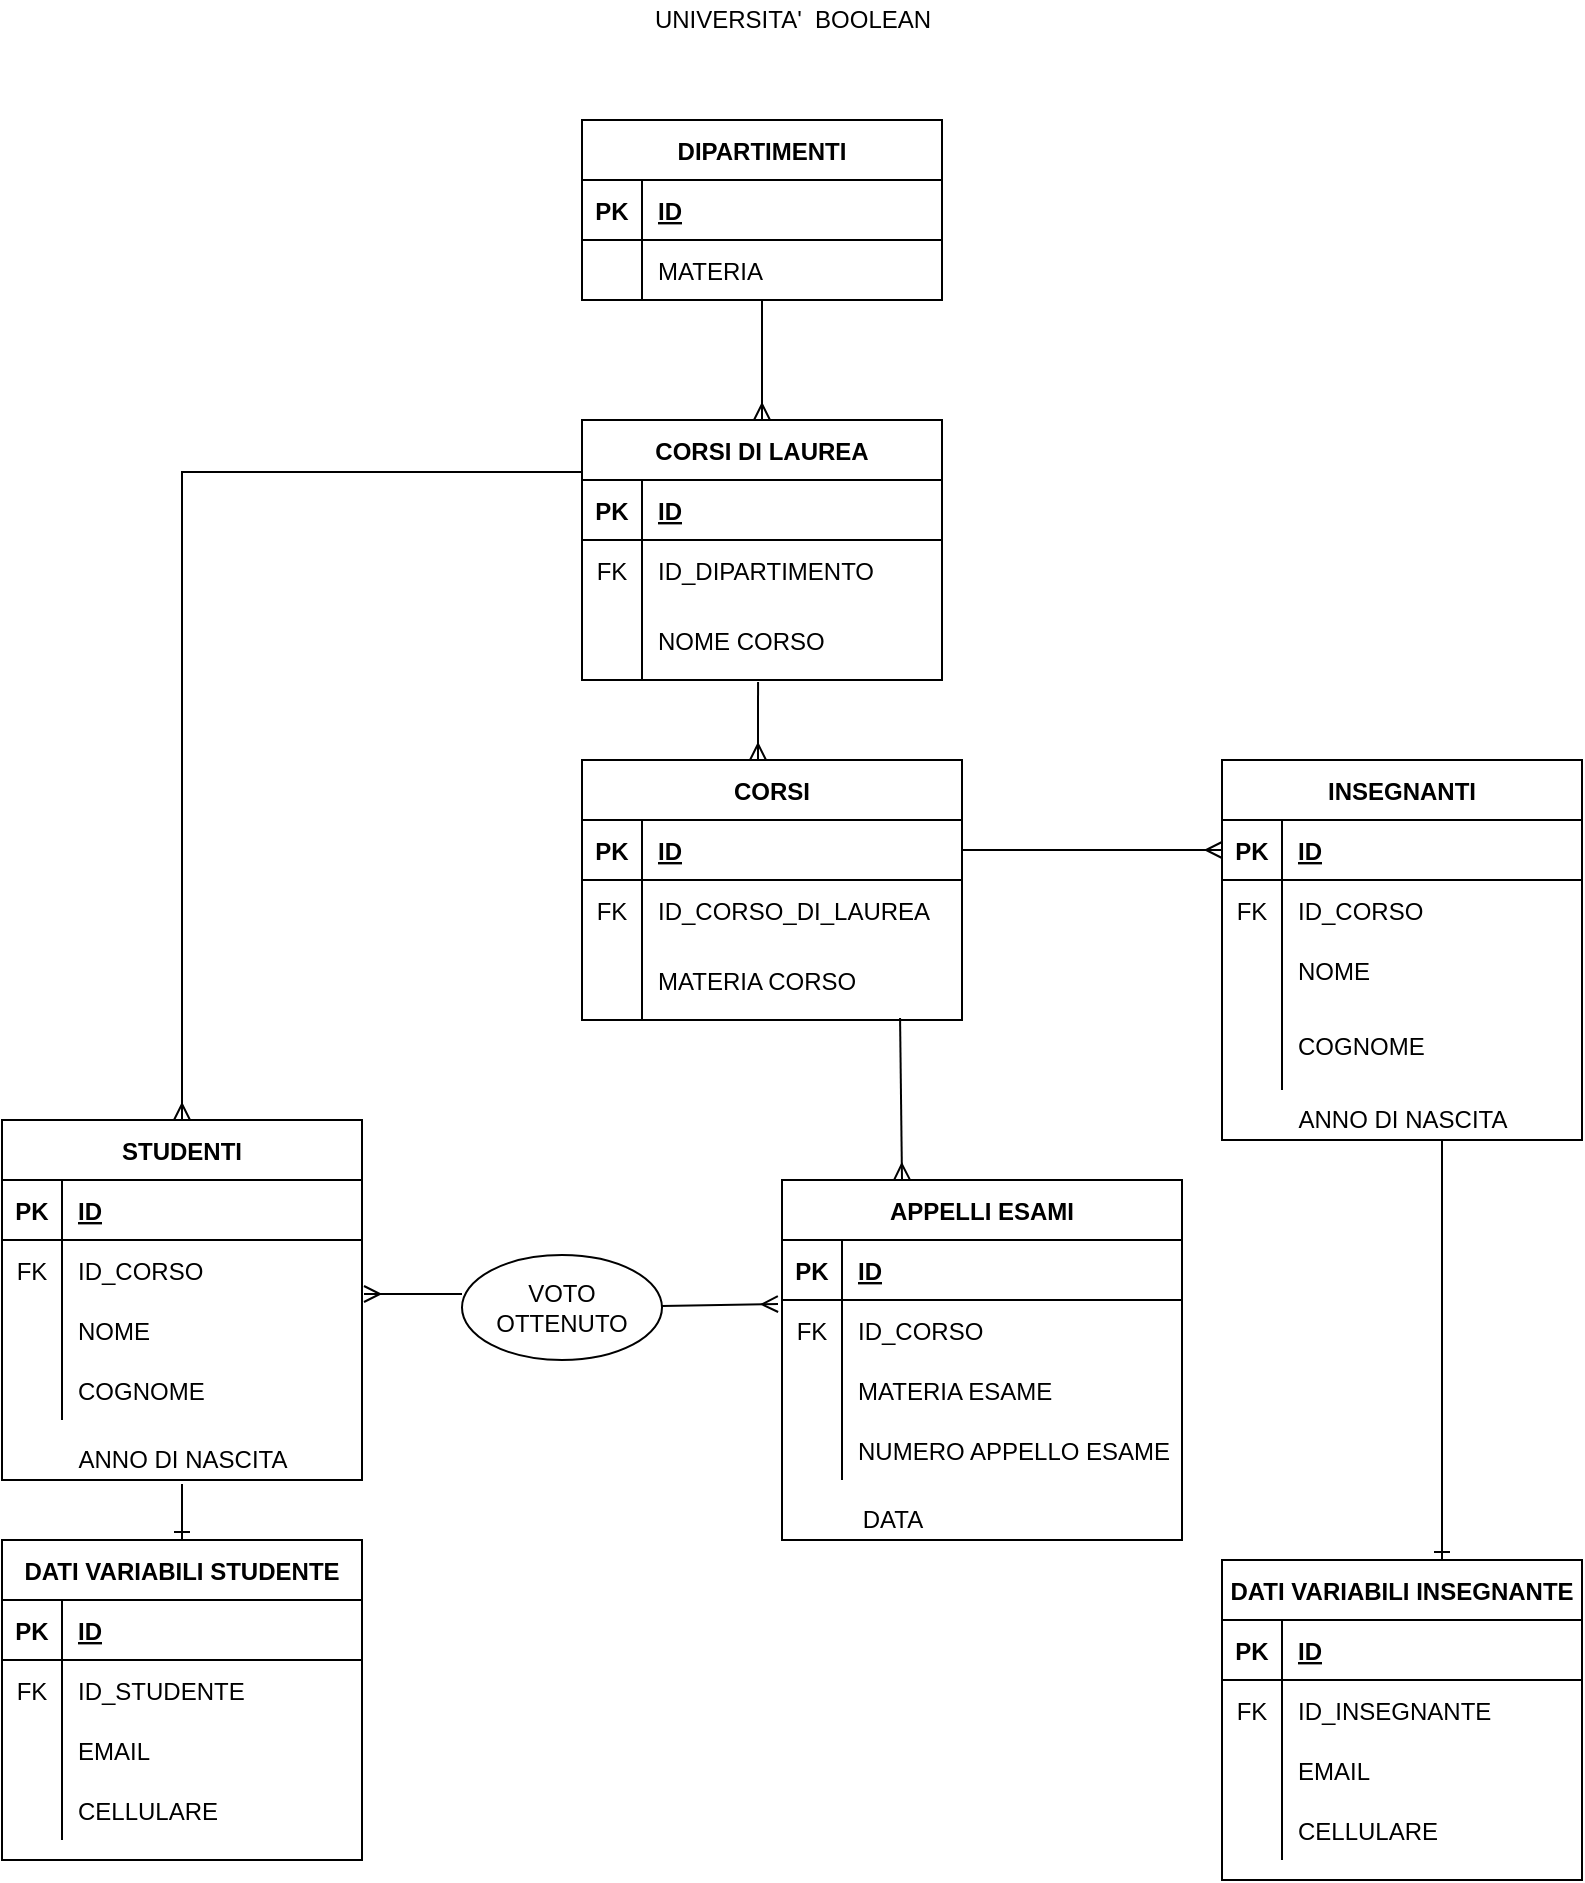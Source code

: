 <mxfile version="16.6.1" type="device"><diagram id="neH4ErS3gvCMww49oBWA" name="Page-1"><mxGraphModel dx="1422" dy="754" grid="1" gridSize="10" guides="1" tooltips="1" connect="1" arrows="1" fold="1" page="1" pageScale="1" pageWidth="827" pageHeight="1169" math="0" shadow="0"><root><mxCell id="0"/><mxCell id="1" parent="0"/><mxCell id="gJ_4iPfJKHq0iLWl2Ugp-1" style="edgeStyle=orthogonalEdgeStyle;rounded=0;orthogonalLoop=1;jettySize=auto;html=1;exitX=1;exitY=0;exitDx=0;exitDy=0;entryX=1;entryY=0;entryDx=0;entryDy=0;" edge="1" parent="1"><mxGeometry relative="1" as="geometry"><mxPoint x="480" y="80" as="targetPoint"/><mxPoint x="480" y="80" as="sourcePoint"/></mxGeometry></mxCell><mxCell id="gJ_4iPfJKHq0iLWl2Ugp-5" value="DIPARTIMENTI" style="shape=table;startSize=30;container=1;collapsible=1;childLayout=tableLayout;fixedRows=1;rowLines=0;fontStyle=1;align=center;resizeLast=1;" vertex="1" parent="1"><mxGeometry x="300" y="80" width="180" height="90" as="geometry"/></mxCell><mxCell id="gJ_4iPfJKHq0iLWl2Ugp-6" value="" style="shape=tableRow;horizontal=0;startSize=0;swimlaneHead=0;swimlaneBody=0;fillColor=none;collapsible=0;dropTarget=0;points=[[0,0.5],[1,0.5]];portConstraint=eastwest;top=0;left=0;right=0;bottom=1;" vertex="1" parent="gJ_4iPfJKHq0iLWl2Ugp-5"><mxGeometry y="30" width="180" height="30" as="geometry"/></mxCell><mxCell id="gJ_4iPfJKHq0iLWl2Ugp-7" value="PK" style="shape=partialRectangle;connectable=0;fillColor=none;top=0;left=0;bottom=0;right=0;fontStyle=1;overflow=hidden;" vertex="1" parent="gJ_4iPfJKHq0iLWl2Ugp-6"><mxGeometry width="30" height="30" as="geometry"><mxRectangle width="30" height="30" as="alternateBounds"/></mxGeometry></mxCell><mxCell id="gJ_4iPfJKHq0iLWl2Ugp-8" value="ID" style="shape=partialRectangle;connectable=0;fillColor=none;top=0;left=0;bottom=0;right=0;align=left;spacingLeft=6;fontStyle=5;overflow=hidden;" vertex="1" parent="gJ_4iPfJKHq0iLWl2Ugp-6"><mxGeometry x="30" width="150" height="30" as="geometry"><mxRectangle width="150" height="30" as="alternateBounds"/></mxGeometry></mxCell><mxCell id="gJ_4iPfJKHq0iLWl2Ugp-9" value="" style="shape=tableRow;horizontal=0;startSize=0;swimlaneHead=0;swimlaneBody=0;fillColor=none;collapsible=0;dropTarget=0;points=[[0,0.5],[1,0.5]];portConstraint=eastwest;top=0;left=0;right=0;bottom=0;" vertex="1" parent="gJ_4iPfJKHq0iLWl2Ugp-5"><mxGeometry y="60" width="180" height="30" as="geometry"/></mxCell><mxCell id="gJ_4iPfJKHq0iLWl2Ugp-10" value="" style="shape=partialRectangle;connectable=0;fillColor=none;top=0;left=0;bottom=0;right=0;editable=1;overflow=hidden;" vertex="1" parent="gJ_4iPfJKHq0iLWl2Ugp-9"><mxGeometry width="30" height="30" as="geometry"><mxRectangle width="30" height="30" as="alternateBounds"/></mxGeometry></mxCell><mxCell id="gJ_4iPfJKHq0iLWl2Ugp-11" value="MATERIA" style="shape=partialRectangle;connectable=0;fillColor=none;top=0;left=0;bottom=0;right=0;align=left;spacingLeft=6;overflow=hidden;" vertex="1" parent="gJ_4iPfJKHq0iLWl2Ugp-9"><mxGeometry x="30" width="150" height="30" as="geometry"><mxRectangle width="150" height="30" as="alternateBounds"/></mxGeometry></mxCell><mxCell id="gJ_4iPfJKHq0iLWl2Ugp-20" value="" style="fontSize=12;html=1;endArrow=ERmany;rounded=0;entryX=0.5;entryY=0;entryDx=0;entryDy=0;" edge="1" parent="1" target="gJ_4iPfJKHq0iLWl2Ugp-21"><mxGeometry width="100" height="100" relative="1" as="geometry"><mxPoint x="390" y="170" as="sourcePoint"/><mxPoint x="386" y="240" as="targetPoint"/><Array as="points"/></mxGeometry></mxCell><mxCell id="gJ_4iPfJKHq0iLWl2Ugp-21" value="CORSI DI LAUREA" style="shape=table;startSize=30;container=1;collapsible=1;childLayout=tableLayout;fixedRows=1;rowLines=0;fontStyle=1;align=center;resizeLast=1;" vertex="1" parent="1"><mxGeometry x="300" y="230" width="180" height="130" as="geometry"/></mxCell><mxCell id="gJ_4iPfJKHq0iLWl2Ugp-22" value="" style="shape=tableRow;horizontal=0;startSize=0;swimlaneHead=0;swimlaneBody=0;fillColor=none;collapsible=0;dropTarget=0;points=[[0,0.5],[1,0.5]];portConstraint=eastwest;top=0;left=0;right=0;bottom=1;" vertex="1" parent="gJ_4iPfJKHq0iLWl2Ugp-21"><mxGeometry y="30" width="180" height="30" as="geometry"/></mxCell><mxCell id="gJ_4iPfJKHq0iLWl2Ugp-23" value="PK" style="shape=partialRectangle;connectable=0;fillColor=none;top=0;left=0;bottom=0;right=0;fontStyle=1;overflow=hidden;" vertex="1" parent="gJ_4iPfJKHq0iLWl2Ugp-22"><mxGeometry width="30" height="30" as="geometry"><mxRectangle width="30" height="30" as="alternateBounds"/></mxGeometry></mxCell><mxCell id="gJ_4iPfJKHq0iLWl2Ugp-24" value="ID" style="shape=partialRectangle;connectable=0;fillColor=none;top=0;left=0;bottom=0;right=0;align=left;spacingLeft=6;fontStyle=5;overflow=hidden;" vertex="1" parent="gJ_4iPfJKHq0iLWl2Ugp-22"><mxGeometry x="30" width="150" height="30" as="geometry"><mxRectangle width="150" height="30" as="alternateBounds"/></mxGeometry></mxCell><mxCell id="gJ_4iPfJKHq0iLWl2Ugp-25" value="" style="shape=tableRow;horizontal=0;startSize=0;swimlaneHead=0;swimlaneBody=0;fillColor=none;collapsible=0;dropTarget=0;points=[[0,0.5],[1,0.5]];portConstraint=eastwest;top=0;left=0;right=0;bottom=0;" vertex="1" parent="gJ_4iPfJKHq0iLWl2Ugp-21"><mxGeometry y="60" width="180" height="30" as="geometry"/></mxCell><mxCell id="gJ_4iPfJKHq0iLWl2Ugp-26" value="FK" style="shape=partialRectangle;connectable=0;fillColor=none;top=0;left=0;bottom=0;right=0;editable=1;overflow=hidden;" vertex="1" parent="gJ_4iPfJKHq0iLWl2Ugp-25"><mxGeometry width="30" height="30" as="geometry"><mxRectangle width="30" height="30" as="alternateBounds"/></mxGeometry></mxCell><mxCell id="gJ_4iPfJKHq0iLWl2Ugp-27" value="ID_DIPARTIMENTO" style="shape=partialRectangle;connectable=0;fillColor=none;top=0;left=0;bottom=0;right=0;align=left;spacingLeft=6;overflow=hidden;" vertex="1" parent="gJ_4iPfJKHq0iLWl2Ugp-25"><mxGeometry x="30" width="150" height="30" as="geometry"><mxRectangle width="150" height="30" as="alternateBounds"/></mxGeometry></mxCell><mxCell id="gJ_4iPfJKHq0iLWl2Ugp-28" value="" style="shape=tableRow;horizontal=0;startSize=0;swimlaneHead=0;swimlaneBody=0;fillColor=none;collapsible=0;dropTarget=0;points=[[0,0.5],[1,0.5]];portConstraint=eastwest;top=0;left=0;right=0;bottom=0;" vertex="1" parent="gJ_4iPfJKHq0iLWl2Ugp-21"><mxGeometry y="90" width="180" height="40" as="geometry"/></mxCell><mxCell id="gJ_4iPfJKHq0iLWl2Ugp-29" value="" style="shape=partialRectangle;connectable=0;fillColor=none;top=0;left=0;bottom=0;right=0;editable=1;overflow=hidden;" vertex="1" parent="gJ_4iPfJKHq0iLWl2Ugp-28"><mxGeometry width="30" height="40" as="geometry"><mxRectangle width="30" height="40" as="alternateBounds"/></mxGeometry></mxCell><mxCell id="gJ_4iPfJKHq0iLWl2Ugp-30" value="NOME CORSO" style="shape=partialRectangle;connectable=0;fillColor=none;top=0;left=0;bottom=0;right=0;align=left;spacingLeft=6;overflow=hidden;" vertex="1" parent="gJ_4iPfJKHq0iLWl2Ugp-28"><mxGeometry x="30" width="150" height="40" as="geometry"><mxRectangle width="150" height="40" as="alternateBounds"/></mxGeometry></mxCell><mxCell id="gJ_4iPfJKHq0iLWl2Ugp-35" value="" style="fontSize=12;html=1;endArrow=ERmany;rounded=0;exitX=0.489;exitY=1.025;exitDx=0;exitDy=0;exitPerimeter=0;" edge="1" parent="1" source="gJ_4iPfJKHq0iLWl2Ugp-28"><mxGeometry width="100" height="100" relative="1" as="geometry"><mxPoint x="360" y="430" as="sourcePoint"/><mxPoint x="388" y="400" as="targetPoint"/></mxGeometry></mxCell><mxCell id="gJ_4iPfJKHq0iLWl2Ugp-36" value="CORSI" style="shape=table;startSize=30;container=1;collapsible=1;childLayout=tableLayout;fixedRows=1;rowLines=0;fontStyle=1;align=center;resizeLast=1;" vertex="1" parent="1"><mxGeometry x="300" y="400" width="190" height="130" as="geometry"/></mxCell><mxCell id="gJ_4iPfJKHq0iLWl2Ugp-37" value="" style="shape=tableRow;horizontal=0;startSize=0;swimlaneHead=0;swimlaneBody=0;fillColor=none;collapsible=0;dropTarget=0;points=[[0,0.5],[1,0.5]];portConstraint=eastwest;top=0;left=0;right=0;bottom=1;" vertex="1" parent="gJ_4iPfJKHq0iLWl2Ugp-36"><mxGeometry y="30" width="190" height="30" as="geometry"/></mxCell><mxCell id="gJ_4iPfJKHq0iLWl2Ugp-38" value="PK" style="shape=partialRectangle;connectable=0;fillColor=none;top=0;left=0;bottom=0;right=0;fontStyle=1;overflow=hidden;" vertex="1" parent="gJ_4iPfJKHq0iLWl2Ugp-37"><mxGeometry width="30" height="30" as="geometry"><mxRectangle width="30" height="30" as="alternateBounds"/></mxGeometry></mxCell><mxCell id="gJ_4iPfJKHq0iLWl2Ugp-39" value="ID" style="shape=partialRectangle;connectable=0;fillColor=none;top=0;left=0;bottom=0;right=0;align=left;spacingLeft=6;fontStyle=5;overflow=hidden;" vertex="1" parent="gJ_4iPfJKHq0iLWl2Ugp-37"><mxGeometry x="30" width="160" height="30" as="geometry"><mxRectangle width="160" height="30" as="alternateBounds"/></mxGeometry></mxCell><mxCell id="gJ_4iPfJKHq0iLWl2Ugp-40" value="" style="shape=tableRow;horizontal=0;startSize=0;swimlaneHead=0;swimlaneBody=0;fillColor=none;collapsible=0;dropTarget=0;points=[[0,0.5],[1,0.5]];portConstraint=eastwest;top=0;left=0;right=0;bottom=0;" vertex="1" parent="gJ_4iPfJKHq0iLWl2Ugp-36"><mxGeometry y="60" width="190" height="30" as="geometry"/></mxCell><mxCell id="gJ_4iPfJKHq0iLWl2Ugp-41" value="FK" style="shape=partialRectangle;connectable=0;fillColor=none;top=0;left=0;bottom=0;right=0;editable=1;overflow=hidden;" vertex="1" parent="gJ_4iPfJKHq0iLWl2Ugp-40"><mxGeometry width="30" height="30" as="geometry"><mxRectangle width="30" height="30" as="alternateBounds"/></mxGeometry></mxCell><mxCell id="gJ_4iPfJKHq0iLWl2Ugp-42" value="ID_CORSO_DI_LAUREA" style="shape=partialRectangle;connectable=0;fillColor=none;top=0;left=0;bottom=0;right=0;align=left;spacingLeft=6;overflow=hidden;" vertex="1" parent="gJ_4iPfJKHq0iLWl2Ugp-40"><mxGeometry x="30" width="160" height="30" as="geometry"><mxRectangle width="160" height="30" as="alternateBounds"/></mxGeometry></mxCell><mxCell id="gJ_4iPfJKHq0iLWl2Ugp-43" value="" style="shape=tableRow;horizontal=0;startSize=0;swimlaneHead=0;swimlaneBody=0;fillColor=none;collapsible=0;dropTarget=0;points=[[0,0.5],[1,0.5]];portConstraint=eastwest;top=0;left=0;right=0;bottom=0;" vertex="1" parent="gJ_4iPfJKHq0iLWl2Ugp-36"><mxGeometry y="90" width="190" height="40" as="geometry"/></mxCell><mxCell id="gJ_4iPfJKHq0iLWl2Ugp-44" value="" style="shape=partialRectangle;connectable=0;fillColor=none;top=0;left=0;bottom=0;right=0;editable=1;overflow=hidden;" vertex="1" parent="gJ_4iPfJKHq0iLWl2Ugp-43"><mxGeometry width="30" height="40" as="geometry"><mxRectangle width="30" height="40" as="alternateBounds"/></mxGeometry></mxCell><mxCell id="gJ_4iPfJKHq0iLWl2Ugp-45" value="MATERIA CORSO" style="shape=partialRectangle;connectable=0;fillColor=none;top=0;left=0;bottom=0;right=0;align=left;spacingLeft=6;overflow=hidden;" vertex="1" parent="gJ_4iPfJKHq0iLWl2Ugp-43"><mxGeometry x="30" width="160" height="40" as="geometry"><mxRectangle width="160" height="40" as="alternateBounds"/></mxGeometry></mxCell><mxCell id="gJ_4iPfJKHq0iLWl2Ugp-50" value="" style="shape=table;startSize=0;container=1;collapsible=1;childLayout=tableLayout;fixedRows=1;rowLines=0;fontStyle=0;align=center;resizeLast=1;strokeColor=none;fillColor=none;collapsible=0;" vertex="1" parent="1"><mxGeometry x="320" y="360" width="180" height="30" as="geometry"/></mxCell><mxCell id="gJ_4iPfJKHq0iLWl2Ugp-51" value="" style="shape=tableRow;horizontal=0;startSize=0;swimlaneHead=0;swimlaneBody=0;fillColor=none;collapsible=0;dropTarget=0;points=[[0,0.5],[1,0.5]];portConstraint=eastwest;top=0;left=0;right=0;bottom=0;" vertex="1" parent="gJ_4iPfJKHq0iLWl2Ugp-50"><mxGeometry width="180" height="30" as="geometry"/></mxCell><mxCell id="gJ_4iPfJKHq0iLWl2Ugp-52" value="" style="shape=partialRectangle;connectable=0;fillColor=none;top=0;left=0;bottom=0;right=0;editable=1;overflow=hidden;" vertex="1" parent="gJ_4iPfJKHq0iLWl2Ugp-51"><mxGeometry width="30" height="30" as="geometry"><mxRectangle width="30" height="30" as="alternateBounds"/></mxGeometry></mxCell><mxCell id="gJ_4iPfJKHq0iLWl2Ugp-53" value="" style="shape=partialRectangle;connectable=0;fillColor=none;top=0;left=0;bottom=0;right=0;align=left;spacingLeft=6;overflow=hidden;" vertex="1" parent="gJ_4iPfJKHq0iLWl2Ugp-51"><mxGeometry x="30" width="150" height="30" as="geometry"><mxRectangle width="150" height="30" as="alternateBounds"/></mxGeometry></mxCell><mxCell id="gJ_4iPfJKHq0iLWl2Ugp-69" value="INSEGNANTI" style="shape=table;startSize=30;container=1;collapsible=1;childLayout=tableLayout;fixedRows=1;rowLines=0;fontStyle=1;align=center;resizeLast=1;" vertex="1" parent="1"><mxGeometry x="620" y="400" width="180" height="190" as="geometry"/></mxCell><mxCell id="gJ_4iPfJKHq0iLWl2Ugp-70" value="" style="shape=tableRow;horizontal=0;startSize=0;swimlaneHead=0;swimlaneBody=0;fillColor=none;collapsible=0;dropTarget=0;points=[[0,0.5],[1,0.5]];portConstraint=eastwest;top=0;left=0;right=0;bottom=1;" vertex="1" parent="gJ_4iPfJKHq0iLWl2Ugp-69"><mxGeometry y="30" width="180" height="30" as="geometry"/></mxCell><mxCell id="gJ_4iPfJKHq0iLWl2Ugp-71" value="PK" style="shape=partialRectangle;connectable=0;fillColor=none;top=0;left=0;bottom=0;right=0;fontStyle=1;overflow=hidden;" vertex="1" parent="gJ_4iPfJKHq0iLWl2Ugp-70"><mxGeometry width="30" height="30" as="geometry"><mxRectangle width="30" height="30" as="alternateBounds"/></mxGeometry></mxCell><mxCell id="gJ_4iPfJKHq0iLWl2Ugp-72" value="ID" style="shape=partialRectangle;connectable=0;fillColor=none;top=0;left=0;bottom=0;right=0;align=left;spacingLeft=6;fontStyle=5;overflow=hidden;" vertex="1" parent="gJ_4iPfJKHq0iLWl2Ugp-70"><mxGeometry x="30" width="150" height="30" as="geometry"><mxRectangle width="150" height="30" as="alternateBounds"/></mxGeometry></mxCell><mxCell id="gJ_4iPfJKHq0iLWl2Ugp-73" value="" style="shape=tableRow;horizontal=0;startSize=0;swimlaneHead=0;swimlaneBody=0;fillColor=none;collapsible=0;dropTarget=0;points=[[0,0.5],[1,0.5]];portConstraint=eastwest;top=0;left=0;right=0;bottom=0;" vertex="1" parent="gJ_4iPfJKHq0iLWl2Ugp-69"><mxGeometry y="60" width="180" height="30" as="geometry"/></mxCell><mxCell id="gJ_4iPfJKHq0iLWl2Ugp-74" value="FK" style="shape=partialRectangle;connectable=0;fillColor=none;top=0;left=0;bottom=0;right=0;editable=1;overflow=hidden;" vertex="1" parent="gJ_4iPfJKHq0iLWl2Ugp-73"><mxGeometry width="30" height="30" as="geometry"><mxRectangle width="30" height="30" as="alternateBounds"/></mxGeometry></mxCell><mxCell id="gJ_4iPfJKHq0iLWl2Ugp-75" value="ID_CORSO" style="shape=partialRectangle;connectable=0;fillColor=none;top=0;left=0;bottom=0;right=0;align=left;spacingLeft=6;overflow=hidden;" vertex="1" parent="gJ_4iPfJKHq0iLWl2Ugp-73"><mxGeometry x="30" width="150" height="30" as="geometry"><mxRectangle width="150" height="30" as="alternateBounds"/></mxGeometry></mxCell><mxCell id="gJ_4iPfJKHq0iLWl2Ugp-76" value="" style="shape=tableRow;horizontal=0;startSize=0;swimlaneHead=0;swimlaneBody=0;fillColor=none;collapsible=0;dropTarget=0;points=[[0,0.5],[1,0.5]];portConstraint=eastwest;top=0;left=0;right=0;bottom=0;" vertex="1" parent="gJ_4iPfJKHq0iLWl2Ugp-69"><mxGeometry y="90" width="180" height="30" as="geometry"/></mxCell><mxCell id="gJ_4iPfJKHq0iLWl2Ugp-77" value="" style="shape=partialRectangle;connectable=0;fillColor=none;top=0;left=0;bottom=0;right=0;editable=1;overflow=hidden;" vertex="1" parent="gJ_4iPfJKHq0iLWl2Ugp-76"><mxGeometry width="30" height="30" as="geometry"><mxRectangle width="30" height="30" as="alternateBounds"/></mxGeometry></mxCell><mxCell id="gJ_4iPfJKHq0iLWl2Ugp-78" value="NOME" style="shape=partialRectangle;connectable=0;fillColor=none;top=0;left=0;bottom=0;right=0;align=left;spacingLeft=6;overflow=hidden;" vertex="1" parent="gJ_4iPfJKHq0iLWl2Ugp-76"><mxGeometry x="30" width="150" height="30" as="geometry"><mxRectangle width="150" height="30" as="alternateBounds"/></mxGeometry></mxCell><mxCell id="gJ_4iPfJKHq0iLWl2Ugp-79" value="" style="shape=tableRow;horizontal=0;startSize=0;swimlaneHead=0;swimlaneBody=0;fillColor=none;collapsible=0;dropTarget=0;points=[[0,0.5],[1,0.5]];portConstraint=eastwest;top=0;left=0;right=0;bottom=0;" vertex="1" parent="gJ_4iPfJKHq0iLWl2Ugp-69"><mxGeometry y="120" width="180" height="45" as="geometry"/></mxCell><mxCell id="gJ_4iPfJKHq0iLWl2Ugp-80" value="" style="shape=partialRectangle;connectable=0;fillColor=none;top=0;left=0;bottom=0;right=0;editable=1;overflow=hidden;" vertex="1" parent="gJ_4iPfJKHq0iLWl2Ugp-79"><mxGeometry width="30" height="45" as="geometry"><mxRectangle width="30" height="45" as="alternateBounds"/></mxGeometry></mxCell><mxCell id="gJ_4iPfJKHq0iLWl2Ugp-81" value="COGNOME" style="shape=partialRectangle;connectable=0;fillColor=none;top=0;left=0;bottom=0;right=0;align=left;spacingLeft=6;overflow=hidden;" vertex="1" parent="gJ_4iPfJKHq0iLWl2Ugp-79"><mxGeometry x="30" width="150" height="45" as="geometry"><mxRectangle width="150" height="45" as="alternateBounds"/></mxGeometry></mxCell><mxCell id="gJ_4iPfJKHq0iLWl2Ugp-95" value="STUDENTI" style="shape=table;startSize=30;container=1;collapsible=1;childLayout=tableLayout;fixedRows=1;rowLines=0;fontStyle=1;align=center;resizeLast=1;" vertex="1" parent="1"><mxGeometry x="10" y="580" width="180" height="180" as="geometry"/></mxCell><mxCell id="gJ_4iPfJKHq0iLWl2Ugp-96" value="" style="shape=tableRow;horizontal=0;startSize=0;swimlaneHead=0;swimlaneBody=0;fillColor=none;collapsible=0;dropTarget=0;points=[[0,0.5],[1,0.5]];portConstraint=eastwest;top=0;left=0;right=0;bottom=1;" vertex="1" parent="gJ_4iPfJKHq0iLWl2Ugp-95"><mxGeometry y="30" width="180" height="30" as="geometry"/></mxCell><mxCell id="gJ_4iPfJKHq0iLWl2Ugp-97" value="PK" style="shape=partialRectangle;connectable=0;fillColor=none;top=0;left=0;bottom=0;right=0;fontStyle=1;overflow=hidden;" vertex="1" parent="gJ_4iPfJKHq0iLWl2Ugp-96"><mxGeometry width="30" height="30" as="geometry"><mxRectangle width="30" height="30" as="alternateBounds"/></mxGeometry></mxCell><mxCell id="gJ_4iPfJKHq0iLWl2Ugp-98" value="ID" style="shape=partialRectangle;connectable=0;fillColor=none;top=0;left=0;bottom=0;right=0;align=left;spacingLeft=6;fontStyle=5;overflow=hidden;" vertex="1" parent="gJ_4iPfJKHq0iLWl2Ugp-96"><mxGeometry x="30" width="150" height="30" as="geometry"><mxRectangle width="150" height="30" as="alternateBounds"/></mxGeometry></mxCell><mxCell id="gJ_4iPfJKHq0iLWl2Ugp-99" value="" style="shape=tableRow;horizontal=0;startSize=0;swimlaneHead=0;swimlaneBody=0;fillColor=none;collapsible=0;dropTarget=0;points=[[0,0.5],[1,0.5]];portConstraint=eastwest;top=0;left=0;right=0;bottom=0;" vertex="1" parent="gJ_4iPfJKHq0iLWl2Ugp-95"><mxGeometry y="60" width="180" height="30" as="geometry"/></mxCell><mxCell id="gJ_4iPfJKHq0iLWl2Ugp-100" value="FK" style="shape=partialRectangle;connectable=0;fillColor=none;top=0;left=0;bottom=0;right=0;editable=1;overflow=hidden;" vertex="1" parent="gJ_4iPfJKHq0iLWl2Ugp-99"><mxGeometry width="30" height="30" as="geometry"><mxRectangle width="30" height="30" as="alternateBounds"/></mxGeometry></mxCell><mxCell id="gJ_4iPfJKHq0iLWl2Ugp-101" value="ID_CORSO" style="shape=partialRectangle;connectable=0;fillColor=none;top=0;left=0;bottom=0;right=0;align=left;spacingLeft=6;overflow=hidden;" vertex="1" parent="gJ_4iPfJKHq0iLWl2Ugp-99"><mxGeometry x="30" width="150" height="30" as="geometry"><mxRectangle width="150" height="30" as="alternateBounds"/></mxGeometry></mxCell><mxCell id="gJ_4iPfJKHq0iLWl2Ugp-102" value="" style="shape=tableRow;horizontal=0;startSize=0;swimlaneHead=0;swimlaneBody=0;fillColor=none;collapsible=0;dropTarget=0;points=[[0,0.5],[1,0.5]];portConstraint=eastwest;top=0;left=0;right=0;bottom=0;" vertex="1" parent="gJ_4iPfJKHq0iLWl2Ugp-95"><mxGeometry y="90" width="180" height="30" as="geometry"/></mxCell><mxCell id="gJ_4iPfJKHq0iLWl2Ugp-103" value="" style="shape=partialRectangle;connectable=0;fillColor=none;top=0;left=0;bottom=0;right=0;editable=1;overflow=hidden;" vertex="1" parent="gJ_4iPfJKHq0iLWl2Ugp-102"><mxGeometry width="30" height="30" as="geometry"><mxRectangle width="30" height="30" as="alternateBounds"/></mxGeometry></mxCell><mxCell id="gJ_4iPfJKHq0iLWl2Ugp-104" value="NOME" style="shape=partialRectangle;connectable=0;fillColor=none;top=0;left=0;bottom=0;right=0;align=left;spacingLeft=6;overflow=hidden;" vertex="1" parent="gJ_4iPfJKHq0iLWl2Ugp-102"><mxGeometry x="30" width="150" height="30" as="geometry"><mxRectangle width="150" height="30" as="alternateBounds"/></mxGeometry></mxCell><mxCell id="gJ_4iPfJKHq0iLWl2Ugp-105" value="" style="shape=tableRow;horizontal=0;startSize=0;swimlaneHead=0;swimlaneBody=0;fillColor=none;collapsible=0;dropTarget=0;points=[[0,0.5],[1,0.5]];portConstraint=eastwest;top=0;left=0;right=0;bottom=0;" vertex="1" parent="gJ_4iPfJKHq0iLWl2Ugp-95"><mxGeometry y="120" width="180" height="30" as="geometry"/></mxCell><mxCell id="gJ_4iPfJKHq0iLWl2Ugp-106" value="" style="shape=partialRectangle;connectable=0;fillColor=none;top=0;left=0;bottom=0;right=0;editable=1;overflow=hidden;" vertex="1" parent="gJ_4iPfJKHq0iLWl2Ugp-105"><mxGeometry width="30" height="30" as="geometry"><mxRectangle width="30" height="30" as="alternateBounds"/></mxGeometry></mxCell><mxCell id="gJ_4iPfJKHq0iLWl2Ugp-107" value="COGNOME" style="shape=partialRectangle;connectable=0;fillColor=none;top=0;left=0;bottom=0;right=0;align=left;spacingLeft=6;overflow=hidden;" vertex="1" parent="gJ_4iPfJKHq0iLWl2Ugp-105"><mxGeometry x="30" width="150" height="30" as="geometry"><mxRectangle width="150" height="30" as="alternateBounds"/></mxGeometry></mxCell><mxCell id="gJ_4iPfJKHq0iLWl2Ugp-108" value="" style="fontSize=12;html=1;endArrow=ERmany;rounded=0;exitX=1;exitY=0.5;exitDx=0;exitDy=0;" edge="1" parent="1" source="gJ_4iPfJKHq0iLWl2Ugp-37"><mxGeometry width="100" height="100" relative="1" as="geometry"><mxPoint x="610" y="530" as="sourcePoint"/><mxPoint x="620" y="445" as="targetPoint"/></mxGeometry></mxCell><mxCell id="gJ_4iPfJKHq0iLWl2Ugp-109" value="" style="edgeStyle=orthogonalEdgeStyle;fontSize=12;html=1;endArrow=ERmany;rounded=0;entryX=0.5;entryY=0;entryDx=0;entryDy=0;exitX=0;exitY=0.2;exitDx=0;exitDy=0;exitPerimeter=0;" edge="1" parent="1" source="gJ_4iPfJKHq0iLWl2Ugp-21" target="gJ_4iPfJKHq0iLWl2Ugp-95"><mxGeometry width="100" height="100" relative="1" as="geometry"><mxPoint x="60" y="460" as="sourcePoint"/><mxPoint x="160" y="360" as="targetPoint"/></mxGeometry></mxCell><mxCell id="gJ_4iPfJKHq0iLWl2Ugp-111" value="" style="fontSize=12;html=1;endArrow=ERmany;rounded=0;exitX=0.837;exitY=0.975;exitDx=0;exitDy=0;exitPerimeter=0;entryX=0.3;entryY=0;entryDx=0;entryDy=0;entryPerimeter=0;" edge="1" parent="1" source="gJ_4iPfJKHq0iLWl2Ugp-43" target="gJ_4iPfJKHq0iLWl2Ugp-112"><mxGeometry width="100" height="100" relative="1" as="geometry"><mxPoint x="360" y="630" as="sourcePoint"/><mxPoint x="395" y="580" as="targetPoint"/></mxGeometry></mxCell><mxCell id="gJ_4iPfJKHq0iLWl2Ugp-112" value="APPELLI ESAMI" style="shape=table;startSize=30;container=1;collapsible=1;childLayout=tableLayout;fixedRows=1;rowLines=0;fontStyle=1;align=center;resizeLast=1;" vertex="1" parent="1"><mxGeometry x="400" y="610" width="200" height="180" as="geometry"/></mxCell><mxCell id="gJ_4iPfJKHq0iLWl2Ugp-113" value="" style="shape=tableRow;horizontal=0;startSize=0;swimlaneHead=0;swimlaneBody=0;fillColor=none;collapsible=0;dropTarget=0;points=[[0,0.5],[1,0.5]];portConstraint=eastwest;top=0;left=0;right=0;bottom=1;" vertex="1" parent="gJ_4iPfJKHq0iLWl2Ugp-112"><mxGeometry y="30" width="200" height="30" as="geometry"/></mxCell><mxCell id="gJ_4iPfJKHq0iLWl2Ugp-114" value="PK" style="shape=partialRectangle;connectable=0;fillColor=none;top=0;left=0;bottom=0;right=0;fontStyle=1;overflow=hidden;" vertex="1" parent="gJ_4iPfJKHq0iLWl2Ugp-113"><mxGeometry width="30" height="30" as="geometry"><mxRectangle width="30" height="30" as="alternateBounds"/></mxGeometry></mxCell><mxCell id="gJ_4iPfJKHq0iLWl2Ugp-115" value="ID" style="shape=partialRectangle;connectable=0;fillColor=none;top=0;left=0;bottom=0;right=0;align=left;spacingLeft=6;fontStyle=5;overflow=hidden;" vertex="1" parent="gJ_4iPfJKHq0iLWl2Ugp-113"><mxGeometry x="30" width="170" height="30" as="geometry"><mxRectangle width="170" height="30" as="alternateBounds"/></mxGeometry></mxCell><mxCell id="gJ_4iPfJKHq0iLWl2Ugp-116" value="" style="shape=tableRow;horizontal=0;startSize=0;swimlaneHead=0;swimlaneBody=0;fillColor=none;collapsible=0;dropTarget=0;points=[[0,0.5],[1,0.5]];portConstraint=eastwest;top=0;left=0;right=0;bottom=0;" vertex="1" parent="gJ_4iPfJKHq0iLWl2Ugp-112"><mxGeometry y="60" width="200" height="30" as="geometry"/></mxCell><mxCell id="gJ_4iPfJKHq0iLWl2Ugp-117" value="FK" style="shape=partialRectangle;connectable=0;fillColor=none;top=0;left=0;bottom=0;right=0;editable=1;overflow=hidden;" vertex="1" parent="gJ_4iPfJKHq0iLWl2Ugp-116"><mxGeometry width="30" height="30" as="geometry"><mxRectangle width="30" height="30" as="alternateBounds"/></mxGeometry></mxCell><mxCell id="gJ_4iPfJKHq0iLWl2Ugp-118" value="ID_CORSO" style="shape=partialRectangle;connectable=0;fillColor=none;top=0;left=0;bottom=0;right=0;align=left;spacingLeft=6;overflow=hidden;" vertex="1" parent="gJ_4iPfJKHq0iLWl2Ugp-116"><mxGeometry x="30" width="170" height="30" as="geometry"><mxRectangle width="170" height="30" as="alternateBounds"/></mxGeometry></mxCell><mxCell id="gJ_4iPfJKHq0iLWl2Ugp-119" value="" style="shape=tableRow;horizontal=0;startSize=0;swimlaneHead=0;swimlaneBody=0;fillColor=none;collapsible=0;dropTarget=0;points=[[0,0.5],[1,0.5]];portConstraint=eastwest;top=0;left=0;right=0;bottom=0;" vertex="1" parent="gJ_4iPfJKHq0iLWl2Ugp-112"><mxGeometry y="90" width="200" height="30" as="geometry"/></mxCell><mxCell id="gJ_4iPfJKHq0iLWl2Ugp-120" value="" style="shape=partialRectangle;connectable=0;fillColor=none;top=0;left=0;bottom=0;right=0;editable=1;overflow=hidden;" vertex="1" parent="gJ_4iPfJKHq0iLWl2Ugp-119"><mxGeometry width="30" height="30" as="geometry"><mxRectangle width="30" height="30" as="alternateBounds"/></mxGeometry></mxCell><mxCell id="gJ_4iPfJKHq0iLWl2Ugp-121" value="MATERIA ESAME" style="shape=partialRectangle;connectable=0;fillColor=none;top=0;left=0;bottom=0;right=0;align=left;spacingLeft=6;overflow=hidden;" vertex="1" parent="gJ_4iPfJKHq0iLWl2Ugp-119"><mxGeometry x="30" width="170" height="30" as="geometry"><mxRectangle width="170" height="30" as="alternateBounds"/></mxGeometry></mxCell><mxCell id="gJ_4iPfJKHq0iLWl2Ugp-122" value="" style="shape=tableRow;horizontal=0;startSize=0;swimlaneHead=0;swimlaneBody=0;fillColor=none;collapsible=0;dropTarget=0;points=[[0,0.5],[1,0.5]];portConstraint=eastwest;top=0;left=0;right=0;bottom=0;" vertex="1" parent="gJ_4iPfJKHq0iLWl2Ugp-112"><mxGeometry y="120" width="200" height="30" as="geometry"/></mxCell><mxCell id="gJ_4iPfJKHq0iLWl2Ugp-123" value="" style="shape=partialRectangle;connectable=0;fillColor=none;top=0;left=0;bottom=0;right=0;editable=1;overflow=hidden;" vertex="1" parent="gJ_4iPfJKHq0iLWl2Ugp-122"><mxGeometry width="30" height="30" as="geometry"><mxRectangle width="30" height="30" as="alternateBounds"/></mxGeometry></mxCell><mxCell id="gJ_4iPfJKHq0iLWl2Ugp-124" value="NUMERO APPELLO ESAME" style="shape=partialRectangle;connectable=0;fillColor=none;top=0;left=0;bottom=0;right=0;align=left;spacingLeft=6;overflow=hidden;" vertex="1" parent="gJ_4iPfJKHq0iLWl2Ugp-122"><mxGeometry x="30" width="170" height="30" as="geometry"><mxRectangle width="170" height="30" as="alternateBounds"/></mxGeometry></mxCell><mxCell id="gJ_4iPfJKHq0iLWl2Ugp-188" value="ANNO DI NASCITA" style="text;html=1;align=center;verticalAlign=middle;resizable=0;points=[];autosize=1;strokeColor=none;fillColor=none;" vertex="1" parent="1"><mxGeometry x="650" y="570" width="120" height="20" as="geometry"/></mxCell><mxCell id="gJ_4iPfJKHq0iLWl2Ugp-189" value="DATI VARIABILI INSEGNANTE" style="shape=table;startSize=30;container=1;collapsible=1;childLayout=tableLayout;fixedRows=1;rowLines=0;fontStyle=1;align=center;resizeLast=1;" vertex="1" parent="1"><mxGeometry x="620" y="800" width="180" height="160" as="geometry"/></mxCell><mxCell id="gJ_4iPfJKHq0iLWl2Ugp-190" value="" style="shape=tableRow;horizontal=0;startSize=0;swimlaneHead=0;swimlaneBody=0;fillColor=none;collapsible=0;dropTarget=0;points=[[0,0.5],[1,0.5]];portConstraint=eastwest;top=0;left=0;right=0;bottom=1;" vertex="1" parent="gJ_4iPfJKHq0iLWl2Ugp-189"><mxGeometry y="30" width="180" height="30" as="geometry"/></mxCell><mxCell id="gJ_4iPfJKHq0iLWl2Ugp-191" value="PK" style="shape=partialRectangle;connectable=0;fillColor=none;top=0;left=0;bottom=0;right=0;fontStyle=1;overflow=hidden;" vertex="1" parent="gJ_4iPfJKHq0iLWl2Ugp-190"><mxGeometry width="30" height="30" as="geometry"><mxRectangle width="30" height="30" as="alternateBounds"/></mxGeometry></mxCell><mxCell id="gJ_4iPfJKHq0iLWl2Ugp-192" value="ID" style="shape=partialRectangle;connectable=0;fillColor=none;top=0;left=0;bottom=0;right=0;align=left;spacingLeft=6;fontStyle=5;overflow=hidden;" vertex="1" parent="gJ_4iPfJKHq0iLWl2Ugp-190"><mxGeometry x="30" width="150" height="30" as="geometry"><mxRectangle width="150" height="30" as="alternateBounds"/></mxGeometry></mxCell><mxCell id="gJ_4iPfJKHq0iLWl2Ugp-193" value="" style="shape=tableRow;horizontal=0;startSize=0;swimlaneHead=0;swimlaneBody=0;fillColor=none;collapsible=0;dropTarget=0;points=[[0,0.5],[1,0.5]];portConstraint=eastwest;top=0;left=0;right=0;bottom=0;" vertex="1" parent="gJ_4iPfJKHq0iLWl2Ugp-189"><mxGeometry y="60" width="180" height="30" as="geometry"/></mxCell><mxCell id="gJ_4iPfJKHq0iLWl2Ugp-194" value="FK" style="shape=partialRectangle;connectable=0;fillColor=none;top=0;left=0;bottom=0;right=0;editable=1;overflow=hidden;" vertex="1" parent="gJ_4iPfJKHq0iLWl2Ugp-193"><mxGeometry width="30" height="30" as="geometry"><mxRectangle width="30" height="30" as="alternateBounds"/></mxGeometry></mxCell><mxCell id="gJ_4iPfJKHq0iLWl2Ugp-195" value="ID_INSEGNANTE" style="shape=partialRectangle;connectable=0;fillColor=none;top=0;left=0;bottom=0;right=0;align=left;spacingLeft=6;overflow=hidden;" vertex="1" parent="gJ_4iPfJKHq0iLWl2Ugp-193"><mxGeometry x="30" width="150" height="30" as="geometry"><mxRectangle width="150" height="30" as="alternateBounds"/></mxGeometry></mxCell><mxCell id="gJ_4iPfJKHq0iLWl2Ugp-196" value="" style="shape=tableRow;horizontal=0;startSize=0;swimlaneHead=0;swimlaneBody=0;fillColor=none;collapsible=0;dropTarget=0;points=[[0,0.5],[1,0.5]];portConstraint=eastwest;top=0;left=0;right=0;bottom=0;" vertex="1" parent="gJ_4iPfJKHq0iLWl2Ugp-189"><mxGeometry y="90" width="180" height="30" as="geometry"/></mxCell><mxCell id="gJ_4iPfJKHq0iLWl2Ugp-197" value="" style="shape=partialRectangle;connectable=0;fillColor=none;top=0;left=0;bottom=0;right=0;editable=1;overflow=hidden;" vertex="1" parent="gJ_4iPfJKHq0iLWl2Ugp-196"><mxGeometry width="30" height="30" as="geometry"><mxRectangle width="30" height="30" as="alternateBounds"/></mxGeometry></mxCell><mxCell id="gJ_4iPfJKHq0iLWl2Ugp-198" value="EMAIL" style="shape=partialRectangle;connectable=0;fillColor=none;top=0;left=0;bottom=0;right=0;align=left;spacingLeft=6;overflow=hidden;" vertex="1" parent="gJ_4iPfJKHq0iLWl2Ugp-196"><mxGeometry x="30" width="150" height="30" as="geometry"><mxRectangle width="150" height="30" as="alternateBounds"/></mxGeometry></mxCell><mxCell id="gJ_4iPfJKHq0iLWl2Ugp-199" value="" style="shape=tableRow;horizontal=0;startSize=0;swimlaneHead=0;swimlaneBody=0;fillColor=none;collapsible=0;dropTarget=0;points=[[0,0.5],[1,0.5]];portConstraint=eastwest;top=0;left=0;right=0;bottom=0;" vertex="1" parent="gJ_4iPfJKHq0iLWl2Ugp-189"><mxGeometry y="120" width="180" height="30" as="geometry"/></mxCell><mxCell id="gJ_4iPfJKHq0iLWl2Ugp-200" value="" style="shape=partialRectangle;connectable=0;fillColor=none;top=0;left=0;bottom=0;right=0;editable=1;overflow=hidden;" vertex="1" parent="gJ_4iPfJKHq0iLWl2Ugp-199"><mxGeometry width="30" height="30" as="geometry"><mxRectangle width="30" height="30" as="alternateBounds"/></mxGeometry></mxCell><mxCell id="gJ_4iPfJKHq0iLWl2Ugp-201" value="CELLULARE" style="shape=partialRectangle;connectable=0;fillColor=none;top=0;left=0;bottom=0;right=0;align=left;spacingLeft=6;overflow=hidden;" vertex="1" parent="gJ_4iPfJKHq0iLWl2Ugp-199"><mxGeometry x="30" width="150" height="30" as="geometry"><mxRectangle width="150" height="30" as="alternateBounds"/></mxGeometry></mxCell><mxCell id="gJ_4iPfJKHq0iLWl2Ugp-202" value="" style="fontSize=12;html=1;endArrow=ERone;endFill=1;rounded=0;" edge="1" parent="1"><mxGeometry width="100" height="100" relative="1" as="geometry"><mxPoint x="730" y="590" as="sourcePoint"/><mxPoint x="730" y="800" as="targetPoint"/></mxGeometry></mxCell><mxCell id="gJ_4iPfJKHq0iLWl2Ugp-203" value="ANNO DI NASCITA" style="text;html=1;align=center;verticalAlign=middle;resizable=0;points=[];autosize=1;strokeColor=none;fillColor=none;" vertex="1" parent="1"><mxGeometry x="40" y="740" width="120" height="20" as="geometry"/></mxCell><mxCell id="gJ_4iPfJKHq0iLWl2Ugp-204" value="DATI VARIABILI STUDENTE" style="shape=table;startSize=30;container=1;collapsible=1;childLayout=tableLayout;fixedRows=1;rowLines=0;fontStyle=1;align=center;resizeLast=1;" vertex="1" parent="1"><mxGeometry x="10" y="790" width="180" height="160" as="geometry"/></mxCell><mxCell id="gJ_4iPfJKHq0iLWl2Ugp-205" value="" style="shape=tableRow;horizontal=0;startSize=0;swimlaneHead=0;swimlaneBody=0;fillColor=none;collapsible=0;dropTarget=0;points=[[0,0.5],[1,0.5]];portConstraint=eastwest;top=0;left=0;right=0;bottom=1;" vertex="1" parent="gJ_4iPfJKHq0iLWl2Ugp-204"><mxGeometry y="30" width="180" height="30" as="geometry"/></mxCell><mxCell id="gJ_4iPfJKHq0iLWl2Ugp-206" value="PK" style="shape=partialRectangle;connectable=0;fillColor=none;top=0;left=0;bottom=0;right=0;fontStyle=1;overflow=hidden;" vertex="1" parent="gJ_4iPfJKHq0iLWl2Ugp-205"><mxGeometry width="30" height="30" as="geometry"><mxRectangle width="30" height="30" as="alternateBounds"/></mxGeometry></mxCell><mxCell id="gJ_4iPfJKHq0iLWl2Ugp-207" value="ID" style="shape=partialRectangle;connectable=0;fillColor=none;top=0;left=0;bottom=0;right=0;align=left;spacingLeft=6;fontStyle=5;overflow=hidden;" vertex="1" parent="gJ_4iPfJKHq0iLWl2Ugp-205"><mxGeometry x="30" width="150" height="30" as="geometry"><mxRectangle width="150" height="30" as="alternateBounds"/></mxGeometry></mxCell><mxCell id="gJ_4iPfJKHq0iLWl2Ugp-208" value="" style="shape=tableRow;horizontal=0;startSize=0;swimlaneHead=0;swimlaneBody=0;fillColor=none;collapsible=0;dropTarget=0;points=[[0,0.5],[1,0.5]];portConstraint=eastwest;top=0;left=0;right=0;bottom=0;" vertex="1" parent="gJ_4iPfJKHq0iLWl2Ugp-204"><mxGeometry y="60" width="180" height="30" as="geometry"/></mxCell><mxCell id="gJ_4iPfJKHq0iLWl2Ugp-209" value="FK" style="shape=partialRectangle;connectable=0;fillColor=none;top=0;left=0;bottom=0;right=0;editable=1;overflow=hidden;" vertex="1" parent="gJ_4iPfJKHq0iLWl2Ugp-208"><mxGeometry width="30" height="30" as="geometry"><mxRectangle width="30" height="30" as="alternateBounds"/></mxGeometry></mxCell><mxCell id="gJ_4iPfJKHq0iLWl2Ugp-210" value="ID_STUDENTE" style="shape=partialRectangle;connectable=0;fillColor=none;top=0;left=0;bottom=0;right=0;align=left;spacingLeft=6;overflow=hidden;" vertex="1" parent="gJ_4iPfJKHq0iLWl2Ugp-208"><mxGeometry x="30" width="150" height="30" as="geometry"><mxRectangle width="150" height="30" as="alternateBounds"/></mxGeometry></mxCell><mxCell id="gJ_4iPfJKHq0iLWl2Ugp-211" value="" style="shape=tableRow;horizontal=0;startSize=0;swimlaneHead=0;swimlaneBody=0;fillColor=none;collapsible=0;dropTarget=0;points=[[0,0.5],[1,0.5]];portConstraint=eastwest;top=0;left=0;right=0;bottom=0;" vertex="1" parent="gJ_4iPfJKHq0iLWl2Ugp-204"><mxGeometry y="90" width="180" height="30" as="geometry"/></mxCell><mxCell id="gJ_4iPfJKHq0iLWl2Ugp-212" value="" style="shape=partialRectangle;connectable=0;fillColor=none;top=0;left=0;bottom=0;right=0;editable=1;overflow=hidden;" vertex="1" parent="gJ_4iPfJKHq0iLWl2Ugp-211"><mxGeometry width="30" height="30" as="geometry"><mxRectangle width="30" height="30" as="alternateBounds"/></mxGeometry></mxCell><mxCell id="gJ_4iPfJKHq0iLWl2Ugp-213" value="EMAIL" style="shape=partialRectangle;connectable=0;fillColor=none;top=0;left=0;bottom=0;right=0;align=left;spacingLeft=6;overflow=hidden;" vertex="1" parent="gJ_4iPfJKHq0iLWl2Ugp-211"><mxGeometry x="30" width="150" height="30" as="geometry"><mxRectangle width="150" height="30" as="alternateBounds"/></mxGeometry></mxCell><mxCell id="gJ_4iPfJKHq0iLWl2Ugp-214" value="" style="shape=tableRow;horizontal=0;startSize=0;swimlaneHead=0;swimlaneBody=0;fillColor=none;collapsible=0;dropTarget=0;points=[[0,0.5],[1,0.5]];portConstraint=eastwest;top=0;left=0;right=0;bottom=0;" vertex="1" parent="gJ_4iPfJKHq0iLWl2Ugp-204"><mxGeometry y="120" width="180" height="30" as="geometry"/></mxCell><mxCell id="gJ_4iPfJKHq0iLWl2Ugp-215" value="" style="shape=partialRectangle;connectable=0;fillColor=none;top=0;left=0;bottom=0;right=0;editable=1;overflow=hidden;" vertex="1" parent="gJ_4iPfJKHq0iLWl2Ugp-214"><mxGeometry width="30" height="30" as="geometry"><mxRectangle width="30" height="30" as="alternateBounds"/></mxGeometry></mxCell><mxCell id="gJ_4iPfJKHq0iLWl2Ugp-216" value="CELLULARE" style="shape=partialRectangle;connectable=0;fillColor=none;top=0;left=0;bottom=0;right=0;align=left;spacingLeft=6;overflow=hidden;" vertex="1" parent="gJ_4iPfJKHq0iLWl2Ugp-214"><mxGeometry x="30" width="150" height="30" as="geometry"><mxRectangle width="150" height="30" as="alternateBounds"/></mxGeometry></mxCell><mxCell id="gJ_4iPfJKHq0iLWl2Ugp-218" value="" style="fontSize=12;html=1;endArrow=ERone;endFill=1;rounded=0;exitX=0.5;exitY=1.1;exitDx=0;exitDy=0;exitPerimeter=0;entryX=0.5;entryY=0;entryDx=0;entryDy=0;" edge="1" parent="1" source="gJ_4iPfJKHq0iLWl2Ugp-203" target="gJ_4iPfJKHq0iLWl2Ugp-204"><mxGeometry width="100" height="100" relative="1" as="geometry"><mxPoint x="360" y="870" as="sourcePoint"/><mxPoint x="460" y="770" as="targetPoint"/></mxGeometry></mxCell><mxCell id="gJ_4iPfJKHq0iLWl2Ugp-219" value="" style="fontSize=12;html=1;endArrow=ERmany;startArrow=none;rounded=0;entryX=-0.01;entryY=0.067;entryDx=0;entryDy=0;entryPerimeter=0;" edge="1" parent="1" source="gJ_4iPfJKHq0iLWl2Ugp-220" target="gJ_4iPfJKHq0iLWl2Ugp-116"><mxGeometry width="100" height="100" relative="1" as="geometry"><mxPoint x="191" y="667" as="sourcePoint"/><mxPoint x="310" y="667" as="targetPoint"/></mxGeometry></mxCell><mxCell id="gJ_4iPfJKHq0iLWl2Ugp-220" value="VOTO OTTENUTO" style="ellipse;whiteSpace=wrap;html=1;align=center;" vertex="1" parent="1"><mxGeometry x="240" y="647.5" width="100" height="52.5" as="geometry"/></mxCell><mxCell id="gJ_4iPfJKHq0iLWl2Ugp-221" value="" style="fontSize=12;html=1;endArrow=none;startArrow=ERmany;rounded=0;" edge="1" parent="1"><mxGeometry width="100" height="100" relative="1" as="geometry"><mxPoint x="191" y="667" as="sourcePoint"/><mxPoint x="240" y="667" as="targetPoint"/></mxGeometry></mxCell><mxCell id="gJ_4iPfJKHq0iLWl2Ugp-222" value="UNIVERSITA'&amp;nbsp; BOOLEAN" style="text;html=1;align=center;verticalAlign=middle;resizable=0;points=[];autosize=1;strokeColor=none;fillColor=none;" vertex="1" parent="1"><mxGeometry x="330" y="20" width="150" height="20" as="geometry"/></mxCell><mxCell id="gJ_4iPfJKHq0iLWl2Ugp-236" value="DATA" style="text;html=1;align=center;verticalAlign=middle;resizable=0;points=[];autosize=1;strokeColor=none;fillColor=none;" vertex="1" parent="1"><mxGeometry x="430" y="770" width="50" height="20" as="geometry"/></mxCell></root></mxGraphModel></diagram></mxfile>